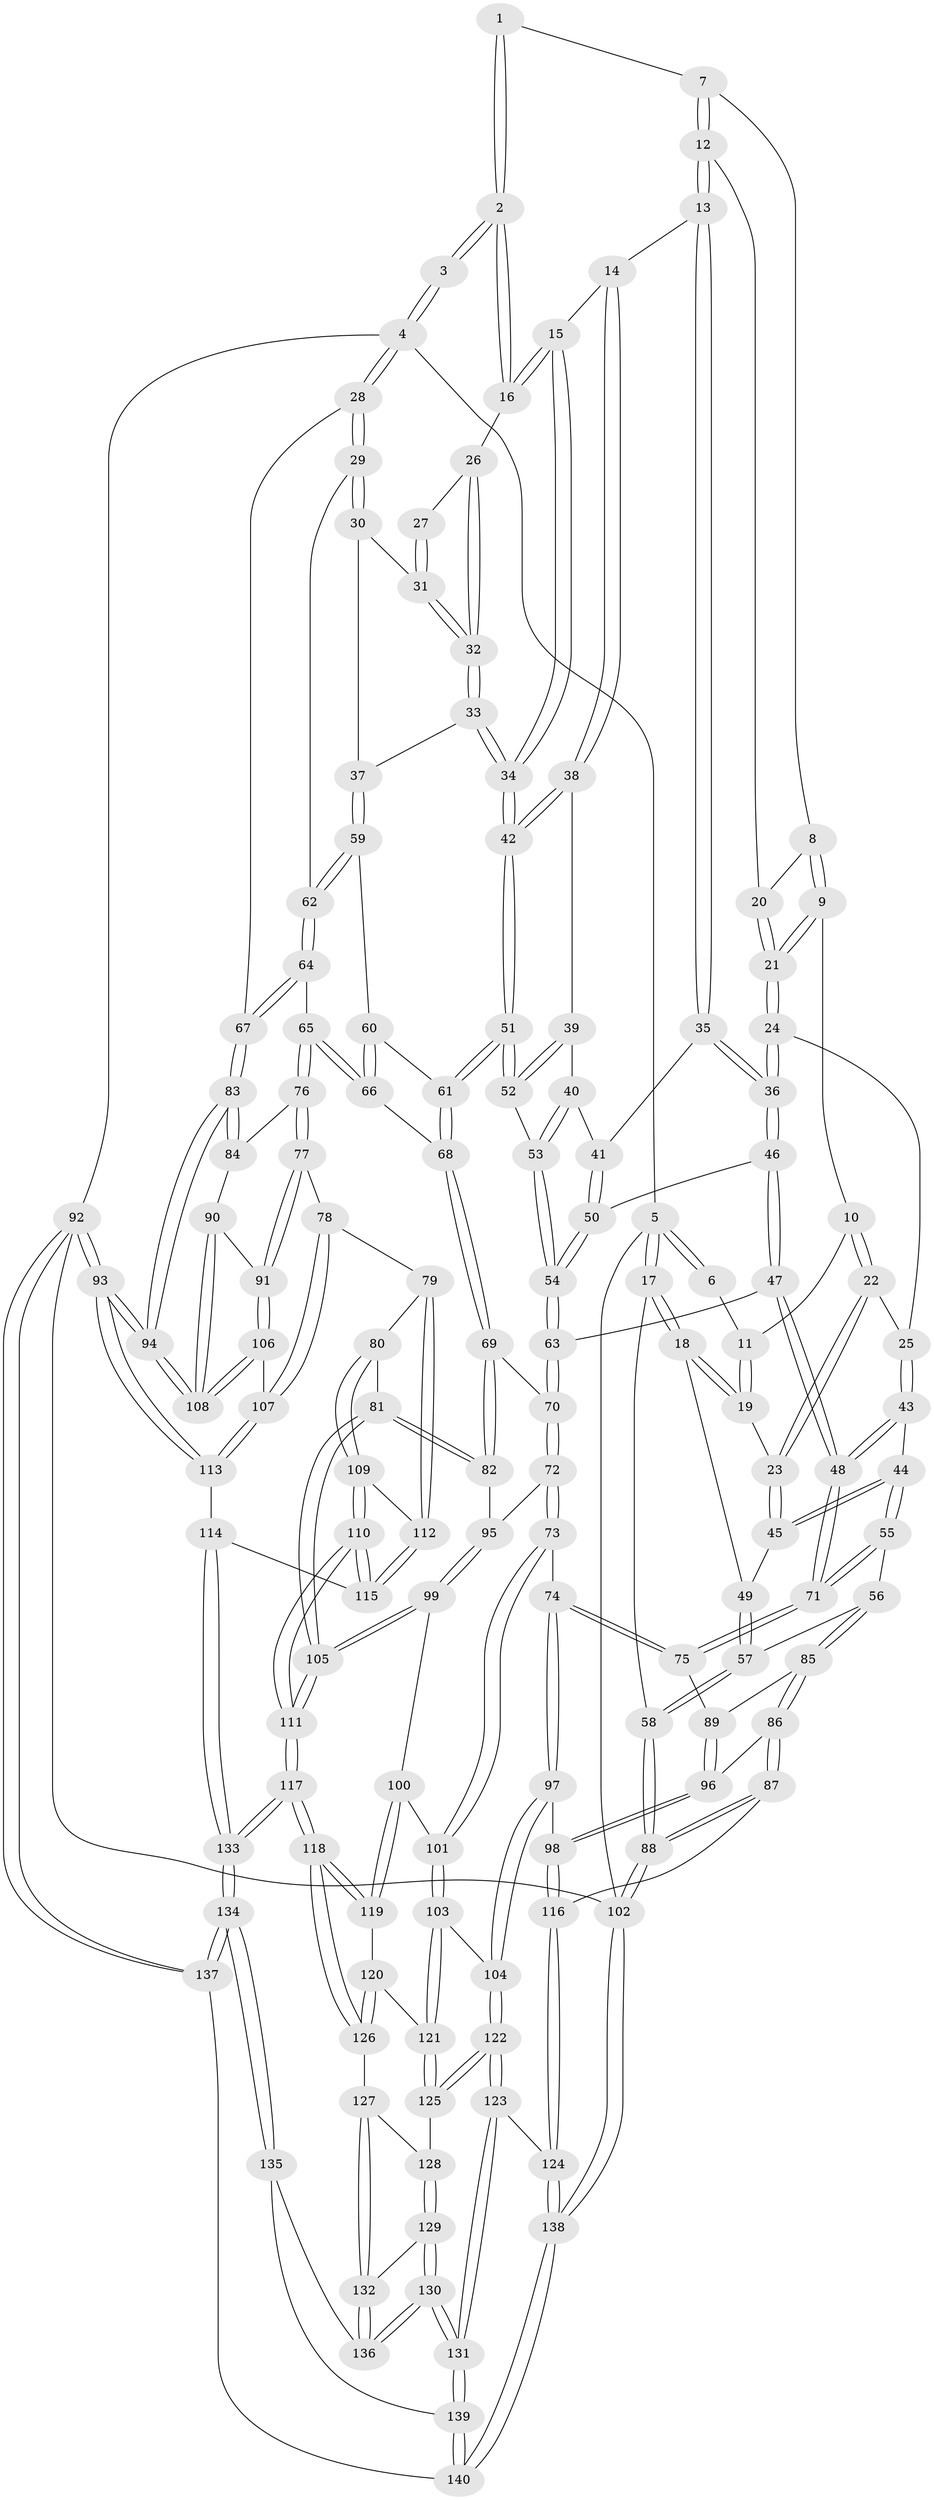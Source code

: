 // coarse degree distribution, {2: 0.12857142857142856, 3: 0.5285714285714286, 4: 0.2571428571428571, 5: 0.07142857142857142, 6: 0.014285714285714285}
// Generated by graph-tools (version 1.1) at 2025/54/03/04/25 22:54:30]
// undirected, 140 vertices, 347 edges
graph export_dot {
  node [color=gray90,style=filled];
  1 [pos="+0.317415401211166+0"];
  2 [pos="+0.6102402614481455+0"];
  3 [pos="+1+0"];
  4 [pos="+1+0"];
  5 [pos="+0+0"];
  6 [pos="+0.18033254915857658+0"];
  7 [pos="+0.3395408339029187+0"];
  8 [pos="+0.3328166088961064+0.09124224624321339"];
  9 [pos="+0.2635594665547487+0.13506653704897092"];
  10 [pos="+0.22485750559807868+0.126616040287107"];
  11 [pos="+0.1757407616714537+0"];
  12 [pos="+0.4576415126989174+0.14400455883281296"];
  13 [pos="+0.48642775246613834+0.1600308700354742"];
  14 [pos="+0.5409675090288981+0.14190891513035273"];
  15 [pos="+0.5604547761571634+0.1271214520305574"];
  16 [pos="+0.6109349743121788+0.03384016187246886"];
  17 [pos="+0+0.11907884825602395"];
  18 [pos="+0+0.16221511293297186"];
  19 [pos="+0.08512666950010604+0.18814524495701132"];
  20 [pos="+0.3564252412523892+0.12839895261227213"];
  21 [pos="+0.3204884913009156+0.2244360111992717"];
  22 [pos="+0.1753940018138482+0.18520343925185465"];
  23 [pos="+0.09551788810339969+0.19608461903264213"];
  24 [pos="+0.3204888947459353+0.224440931046455"];
  25 [pos="+0.24074672730529487+0.2395767228888884"];
  26 [pos="+0.7155608238722693+0.11548665575793374"];
  27 [pos="+0.8327110602740945+0.06862238619610045"];
  28 [pos="+1+0.10679573026124523"];
  29 [pos="+1+0.17763658073275473"];
  30 [pos="+0.8524011716660205+0.1855271362489007"];
  31 [pos="+0.8280362015118438+0.17684579926292787"];
  32 [pos="+0.7622967992465163+0.1823363358038521"];
  33 [pos="+0.7344087445987659+0.24833595121052537"];
  34 [pos="+0.68056036527579+0.2879209846152647"];
  35 [pos="+0.44034465401013606+0.22283009054859074"];
  36 [pos="+0.35555387535670563+0.25630608880425143"];
  37 [pos="+0.8294045211197018+0.3057559314753401"];
  38 [pos="+0.548738806911328+0.26705939674673396"];
  39 [pos="+0.5306396762869735+0.28946135920972027"];
  40 [pos="+0.506815417430192+0.2947996535172377"];
  41 [pos="+0.4616742038729249+0.26770857502897444"];
  42 [pos="+0.6637291908509804+0.34165811453263534"];
  43 [pos="+0.2023605951562037+0.36865820647025016"];
  44 [pos="+0.16382815365461+0.3766283949544069"];
  45 [pos="+0.0955764171411887+0.19646623163101695"];
  46 [pos="+0.35268339277638355+0.2906962911752431"];
  47 [pos="+0.33369379066555904+0.39386687105894097"];
  48 [pos="+0.32599043770613034+0.3980579667809224"];
  49 [pos="+0.04357058780785158+0.3104245052215406"];
  50 [pos="+0.45452253680092114+0.3152723543890102"];
  51 [pos="+0.662134565283102+0.37607714923398095"];
  52 [pos="+0.5574621209235888+0.36450072258405736"];
  53 [pos="+0.47831684440029293+0.38577421227973996"];
  54 [pos="+0.46561184417839124+0.3932325288611242"];
  55 [pos="+0.10754005499729008+0.43036434058473727"];
  56 [pos="+0.041726341276172536+0.4634150943382483"];
  57 [pos="+0.014903981339319937+0.4578538150712836"];
  58 [pos="+0+0.44861002315628995"];
  59 [pos="+0.8328173280024073+0.3113803772010799"];
  60 [pos="+0.8169290899952041+0.32268081323994924"];
  61 [pos="+0.6690584632948648+0.39105532252927144"];
  62 [pos="+0.8747727859514564+0.3342052249019737"];
  63 [pos="+0.44518196426960177+0.41664563949610617"];
  64 [pos="+0.878444912369155+0.4643653556407911"];
  65 [pos="+0.8687599470030304+0.4732186803330412"];
  66 [pos="+0.7616626615724342+0.454599723546229"];
  67 [pos="+1+0.421105910980766"];
  68 [pos="+0.6828554147178857+0.4478727684920923"];
  69 [pos="+0.6298560837443958+0.5405182423334813"];
  70 [pos="+0.48007029744246704+0.4844591225241394"];
  71 [pos="+0.29521170703917304+0.5664883709441495"];
  72 [pos="+0.3888957826386972+0.6052554499184197"];
  73 [pos="+0.3601816806739571+0.612046222004483"];
  74 [pos="+0.3126511432399083+0.5958208879612921"];
  75 [pos="+0.2976477005901756+0.5819894514506898"];
  76 [pos="+0.8696616039895384+0.4959164272502623"];
  77 [pos="+0.8142769562544907+0.6356735467602369"];
  78 [pos="+0.7536636011672048+0.6465528485700941"];
  79 [pos="+0.6938159398836039+0.6458779079403216"];
  80 [pos="+0.6548542049019804+0.6263722821975253"];
  81 [pos="+0.6503123311322356+0.6220769698979125"];
  82 [pos="+0.6342393214803637+0.5917192486118465"];
  83 [pos="+1+0.6491857820658176"];
  84 [pos="+0.9610103772663731+0.604341292228211"];
  85 [pos="+0.08723774233737527+0.5584629051262627"];
  86 [pos="+0.03738847519509987+0.7005097558966207"];
  87 [pos="+0+0.7892716071565608"];
  88 [pos="+0+0.8946579981823716"];
  89 [pos="+0.18006710949016766+0.613663725015241"];
  90 [pos="+0.868436848767966+0.6734189039369889"];
  91 [pos="+0.8642172079976167+0.6723975429177167"];
  92 [pos="+1+1"];
  93 [pos="+1+1"];
  94 [pos="+1+1"];
  95 [pos="+0.47188672885647137+0.6410954348857021"];
  96 [pos="+0.17272190589059538+0.6488241160953592"];
  97 [pos="+0.24838851466868248+0.7525008035688419"];
  98 [pos="+0.1760158141256855+0.7572628006571646"];
  99 [pos="+0.48515520310684734+0.7372559592834211"];
  100 [pos="+0.46974238062360024+0.7455421160208383"];
  101 [pos="+0.3814342335665088+0.7409790134122284"];
  102 [pos="+0+1"];
  103 [pos="+0.3796428950266789+0.7438390456306759"];
  104 [pos="+0.2901645136640742+0.7834076277342382"];
  105 [pos="+0.524812713212829+0.7479185490774242"];
  106 [pos="+0.8283623786779951+0.756479610401162"];
  107 [pos="+0.8096826286784357+0.7827740241579138"];
  108 [pos="+0.9718981033492555+0.7702458992819868"];
  109 [pos="+0.6190355133042713+0.7973761809096562"];
  110 [pos="+0.5822682740275887+0.8514863913432195"];
  111 [pos="+0.579171856276271+0.8535211139902042"];
  112 [pos="+0.7261547851592393+0.7796441213283789"];
  113 [pos="+0.7909749685622287+0.848462267675037"];
  114 [pos="+0.77362717809642+0.8470161797515213"];
  115 [pos="+0.7716084071995367+0.8456736021184579"];
  116 [pos="+0.12635745555672162+0.7959182253682777"];
  117 [pos="+0.5583065861137239+0.8979816104486796"];
  118 [pos="+0.5215609833957671+0.8846704422098114"];
  119 [pos="+0.46165788090822135+0.7918844426649347"];
  120 [pos="+0.40984665290830286+0.8332644132694329"];
  121 [pos="+0.40120746478131436+0.8285866201904798"];
  122 [pos="+0.3030745686224233+0.8681106268740644"];
  123 [pos="+0.25328899665244037+0.9147255598288448"];
  124 [pos="+0.21163202916968923+0.926353429018157"];
  125 [pos="+0.30858894370699486+0.8688281399322145"];
  126 [pos="+0.44037567915008+0.8748323575854954"];
  127 [pos="+0.40818292704423215+0.9092837726565464"];
  128 [pos="+0.31199098961896515+0.8712542241982032"];
  129 [pos="+0.35874204281182076+0.9359581389055183"];
  130 [pos="+0.3463448762067785+0.9810695607843043"];
  131 [pos="+0.33620169999108207+0.9929690100801182"];
  132 [pos="+0.40555190891874443+0.9265966799634099"];
  133 [pos="+0.5909966724705883+1"];
  134 [pos="+0.5891602066577588+1"];
  135 [pos="+0.4214037478725718+0.961043891806678"];
  136 [pos="+0.41198176876961207+0.9509311686950037"];
  137 [pos="+0.5987306553776727+1"];
  138 [pos="+0+1"];
  139 [pos="+0.34159069730608327+1"];
  140 [pos="+0.362228073364446+1"];
  1 -- 2;
  1 -- 2;
  1 -- 7;
  2 -- 3;
  2 -- 3;
  2 -- 16;
  2 -- 16;
  3 -- 4;
  3 -- 4;
  4 -- 5;
  4 -- 28;
  4 -- 28;
  4 -- 92;
  5 -- 6;
  5 -- 6;
  5 -- 17;
  5 -- 17;
  5 -- 102;
  6 -- 11;
  7 -- 8;
  7 -- 12;
  7 -- 12;
  8 -- 9;
  8 -- 9;
  8 -- 20;
  9 -- 10;
  9 -- 21;
  9 -- 21;
  10 -- 11;
  10 -- 22;
  10 -- 22;
  11 -- 19;
  11 -- 19;
  12 -- 13;
  12 -- 13;
  12 -- 20;
  13 -- 14;
  13 -- 35;
  13 -- 35;
  14 -- 15;
  14 -- 38;
  14 -- 38;
  15 -- 16;
  15 -- 16;
  15 -- 34;
  15 -- 34;
  16 -- 26;
  17 -- 18;
  17 -- 18;
  17 -- 58;
  18 -- 19;
  18 -- 19;
  18 -- 49;
  19 -- 23;
  20 -- 21;
  20 -- 21;
  21 -- 24;
  21 -- 24;
  22 -- 23;
  22 -- 23;
  22 -- 25;
  23 -- 45;
  23 -- 45;
  24 -- 25;
  24 -- 36;
  24 -- 36;
  25 -- 43;
  25 -- 43;
  26 -- 27;
  26 -- 32;
  26 -- 32;
  27 -- 31;
  27 -- 31;
  28 -- 29;
  28 -- 29;
  28 -- 67;
  29 -- 30;
  29 -- 30;
  29 -- 62;
  30 -- 31;
  30 -- 37;
  31 -- 32;
  31 -- 32;
  32 -- 33;
  32 -- 33;
  33 -- 34;
  33 -- 34;
  33 -- 37;
  34 -- 42;
  34 -- 42;
  35 -- 36;
  35 -- 36;
  35 -- 41;
  36 -- 46;
  36 -- 46;
  37 -- 59;
  37 -- 59;
  38 -- 39;
  38 -- 42;
  38 -- 42;
  39 -- 40;
  39 -- 52;
  39 -- 52;
  40 -- 41;
  40 -- 53;
  40 -- 53;
  41 -- 50;
  41 -- 50;
  42 -- 51;
  42 -- 51;
  43 -- 44;
  43 -- 48;
  43 -- 48;
  44 -- 45;
  44 -- 45;
  44 -- 55;
  44 -- 55;
  45 -- 49;
  46 -- 47;
  46 -- 47;
  46 -- 50;
  47 -- 48;
  47 -- 48;
  47 -- 63;
  48 -- 71;
  48 -- 71;
  49 -- 57;
  49 -- 57;
  50 -- 54;
  50 -- 54;
  51 -- 52;
  51 -- 52;
  51 -- 61;
  51 -- 61;
  52 -- 53;
  53 -- 54;
  53 -- 54;
  54 -- 63;
  54 -- 63;
  55 -- 56;
  55 -- 71;
  55 -- 71;
  56 -- 57;
  56 -- 85;
  56 -- 85;
  57 -- 58;
  57 -- 58;
  58 -- 88;
  58 -- 88;
  59 -- 60;
  59 -- 62;
  59 -- 62;
  60 -- 61;
  60 -- 66;
  60 -- 66;
  61 -- 68;
  61 -- 68;
  62 -- 64;
  62 -- 64;
  63 -- 70;
  63 -- 70;
  64 -- 65;
  64 -- 67;
  64 -- 67;
  65 -- 66;
  65 -- 66;
  65 -- 76;
  65 -- 76;
  66 -- 68;
  67 -- 83;
  67 -- 83;
  68 -- 69;
  68 -- 69;
  69 -- 70;
  69 -- 82;
  69 -- 82;
  70 -- 72;
  70 -- 72;
  71 -- 75;
  71 -- 75;
  72 -- 73;
  72 -- 73;
  72 -- 95;
  73 -- 74;
  73 -- 101;
  73 -- 101;
  74 -- 75;
  74 -- 75;
  74 -- 97;
  74 -- 97;
  75 -- 89;
  76 -- 77;
  76 -- 77;
  76 -- 84;
  77 -- 78;
  77 -- 91;
  77 -- 91;
  78 -- 79;
  78 -- 107;
  78 -- 107;
  79 -- 80;
  79 -- 112;
  79 -- 112;
  80 -- 81;
  80 -- 109;
  80 -- 109;
  81 -- 82;
  81 -- 82;
  81 -- 105;
  81 -- 105;
  82 -- 95;
  83 -- 84;
  83 -- 84;
  83 -- 94;
  83 -- 94;
  84 -- 90;
  85 -- 86;
  85 -- 86;
  85 -- 89;
  86 -- 87;
  86 -- 87;
  86 -- 96;
  87 -- 88;
  87 -- 88;
  87 -- 116;
  88 -- 102;
  88 -- 102;
  89 -- 96;
  89 -- 96;
  90 -- 91;
  90 -- 108;
  90 -- 108;
  91 -- 106;
  91 -- 106;
  92 -- 93;
  92 -- 93;
  92 -- 137;
  92 -- 137;
  92 -- 102;
  93 -- 94;
  93 -- 94;
  93 -- 113;
  93 -- 113;
  94 -- 108;
  94 -- 108;
  95 -- 99;
  95 -- 99;
  96 -- 98;
  96 -- 98;
  97 -- 98;
  97 -- 104;
  97 -- 104;
  98 -- 116;
  98 -- 116;
  99 -- 100;
  99 -- 105;
  99 -- 105;
  100 -- 101;
  100 -- 119;
  100 -- 119;
  101 -- 103;
  101 -- 103;
  102 -- 138;
  102 -- 138;
  103 -- 104;
  103 -- 121;
  103 -- 121;
  104 -- 122;
  104 -- 122;
  105 -- 111;
  105 -- 111;
  106 -- 107;
  106 -- 108;
  106 -- 108;
  107 -- 113;
  107 -- 113;
  109 -- 110;
  109 -- 110;
  109 -- 112;
  110 -- 111;
  110 -- 111;
  110 -- 115;
  110 -- 115;
  111 -- 117;
  111 -- 117;
  112 -- 115;
  112 -- 115;
  113 -- 114;
  114 -- 115;
  114 -- 133;
  114 -- 133;
  116 -- 124;
  116 -- 124;
  117 -- 118;
  117 -- 118;
  117 -- 133;
  117 -- 133;
  118 -- 119;
  118 -- 119;
  118 -- 126;
  118 -- 126;
  119 -- 120;
  120 -- 121;
  120 -- 126;
  120 -- 126;
  121 -- 125;
  121 -- 125;
  122 -- 123;
  122 -- 123;
  122 -- 125;
  122 -- 125;
  123 -- 124;
  123 -- 131;
  123 -- 131;
  124 -- 138;
  124 -- 138;
  125 -- 128;
  126 -- 127;
  127 -- 128;
  127 -- 132;
  127 -- 132;
  128 -- 129;
  128 -- 129;
  129 -- 130;
  129 -- 130;
  129 -- 132;
  130 -- 131;
  130 -- 131;
  130 -- 136;
  130 -- 136;
  131 -- 139;
  131 -- 139;
  132 -- 136;
  132 -- 136;
  133 -- 134;
  133 -- 134;
  134 -- 135;
  134 -- 135;
  134 -- 137;
  134 -- 137;
  135 -- 136;
  135 -- 139;
  137 -- 140;
  138 -- 140;
  138 -- 140;
  139 -- 140;
  139 -- 140;
}
